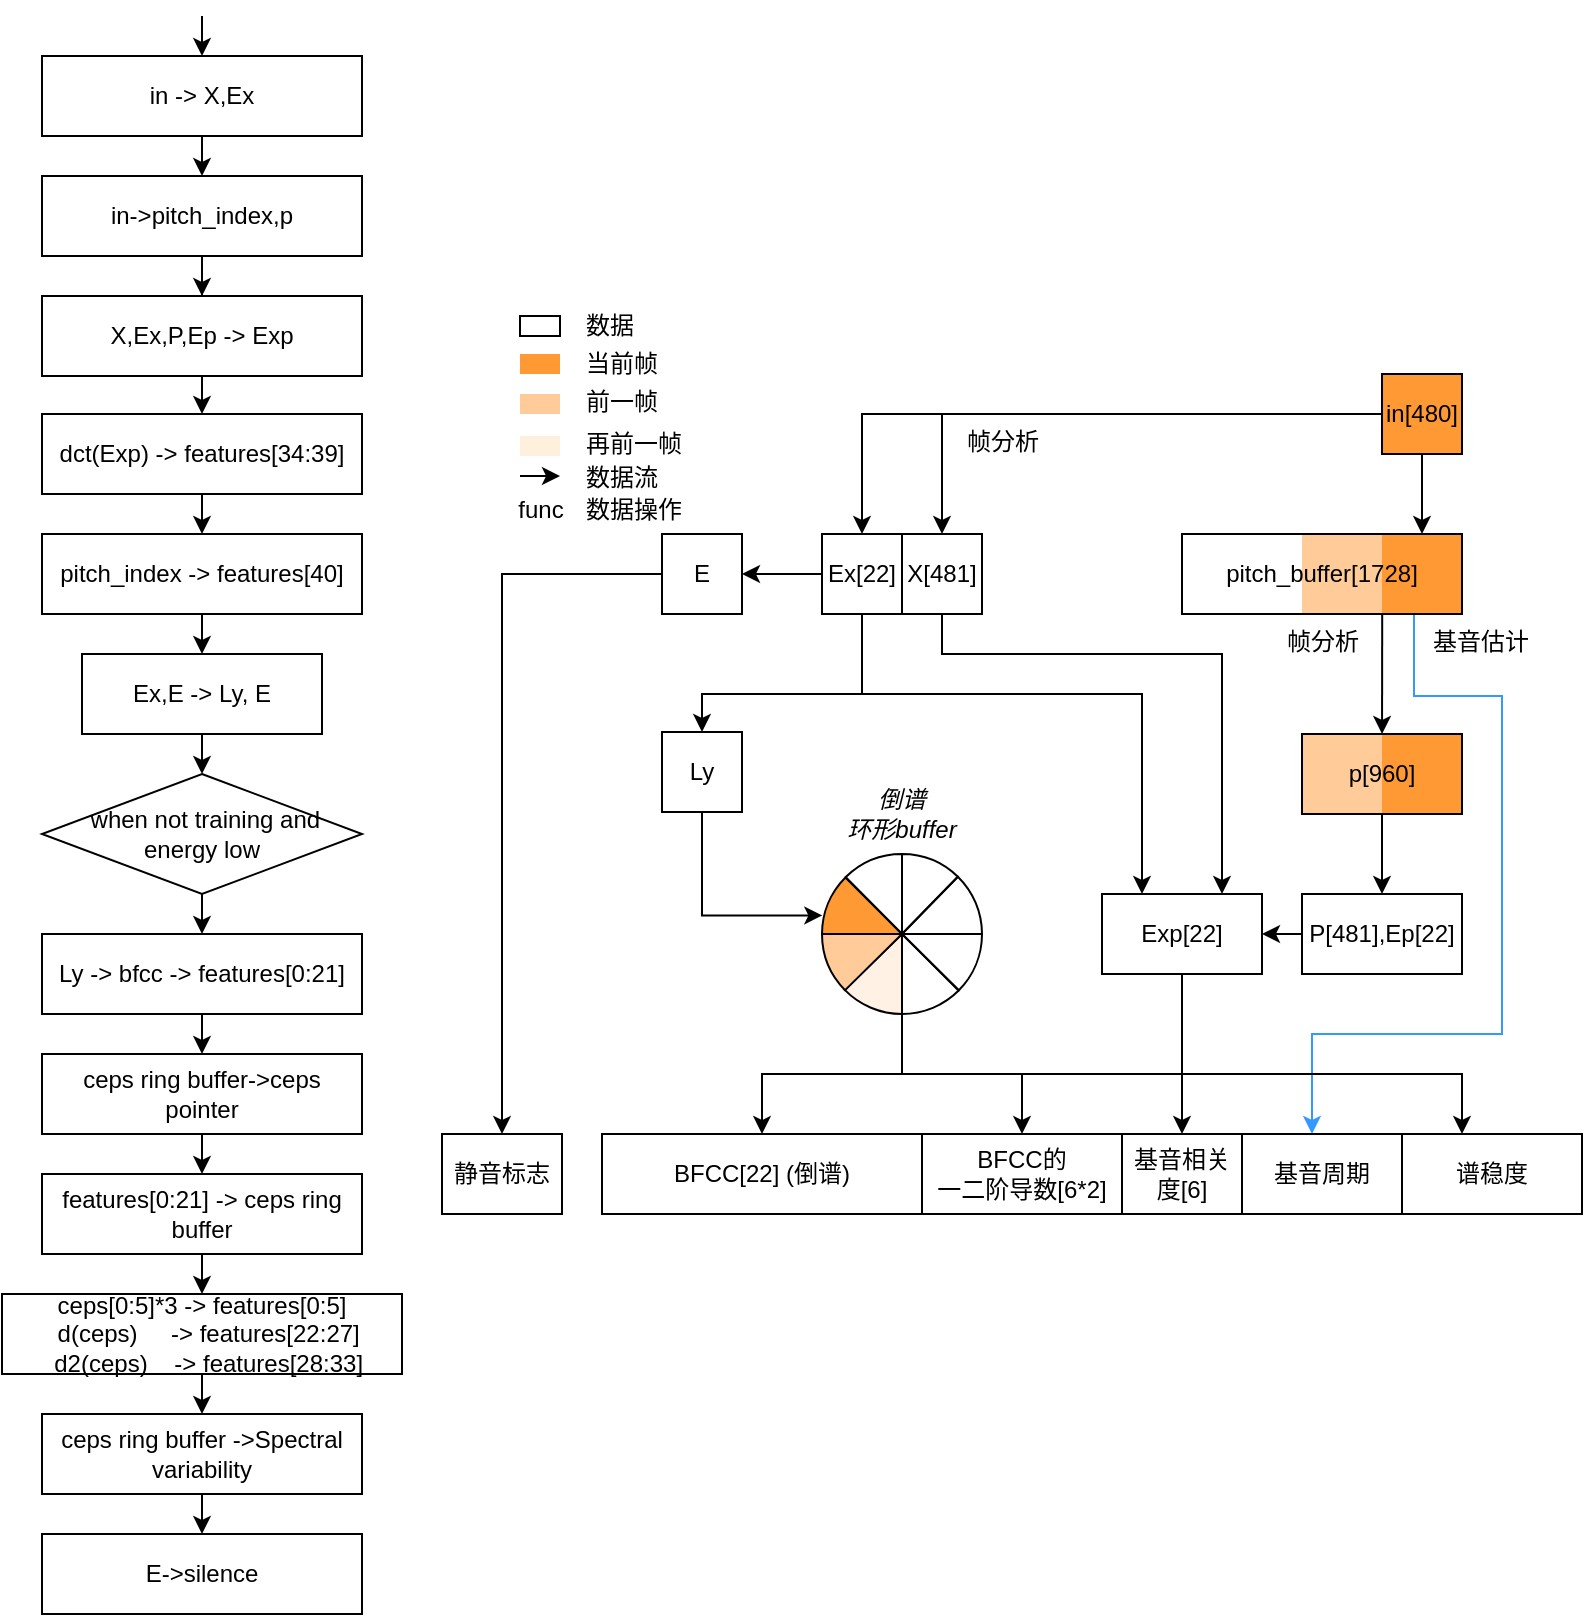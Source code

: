 <mxfile version="12.1.8" pages="1"><diagram id="JuMobeCfKfc7mFz4J1X-" name="Page-1"><mxGraphModel dx="1847" dy="668" grid="1" gridSize="10" guides="1" tooltips="1" connect="1" arrows="1" fold="1" page="1" pageScale="1" pageWidth="827" pageHeight="1169" math="0" shadow="0"><root><mxCell id="0"/><mxCell id="1" parent="0"/><mxCell id="VfAlEDcDo9MQH4ENQJ9P-28" value="" style="rounded=0;whiteSpace=wrap;html=1;fillColor=#FF9933;strokeColor=none;" parent="1" vertex="1"><mxGeometry x="710" y="600" width="40" height="40" as="geometry"/></mxCell><mxCell id="VfAlEDcDo9MQH4ENQJ9P-29" value="" style="rounded=0;whiteSpace=wrap;html=1;fillColor=#FFCC99;strokeColor=none;" parent="1" vertex="1"><mxGeometry x="670" y="600" width="40" height="40" as="geometry"/></mxCell><mxCell id="VfAlEDcDo9MQH4ENQJ9P-30" value="p[960]" style="rounded=0;whiteSpace=wrap;html=1;fillColor=none;" parent="1" vertex="1"><mxGeometry x="670" y="600" width="80" height="40" as="geometry"/></mxCell><mxCell id="VfAlEDcDo9MQH4ENQJ9P-1" style="edgeStyle=orthogonalEdgeStyle;rounded=0;orthogonalLoop=1;jettySize=auto;html=1;exitX=0.5;exitY=1;exitDx=0;exitDy=0;entryX=0.5;entryY=0;entryDx=0;entryDy=0;" parent="1" source="VfAlEDcDo9MQH4ENQJ9P-2" target="VfAlEDcDo9MQH4ENQJ9P-4" edge="1"><mxGeometry relative="1" as="geometry"/></mxCell><mxCell id="VfAlEDcDo9MQH4ENQJ9P-2" value="X,Ex,P,Ep -&amp;gt; Exp" style="rounded=0;whiteSpace=wrap;html=1;" parent="1" vertex="1"><mxGeometry x="40" y="381" width="160" height="40" as="geometry"/></mxCell><mxCell id="VfAlEDcDo9MQH4ENQJ9P-3" style="edgeStyle=orthogonalEdgeStyle;rounded=0;orthogonalLoop=1;jettySize=auto;html=1;exitX=0.5;exitY=1;exitDx=0;exitDy=0;entryX=0.5;entryY=0;entryDx=0;entryDy=0;" parent="1" source="VfAlEDcDo9MQH4ENQJ9P-4" target="VfAlEDcDo9MQH4ENQJ9P-6" edge="1"><mxGeometry relative="1" as="geometry"/></mxCell><mxCell id="VfAlEDcDo9MQH4ENQJ9P-4" value="dct(Exp) -&amp;gt; features[34:39]" style="rounded=0;whiteSpace=wrap;html=1;" parent="1" vertex="1"><mxGeometry x="40" y="440" width="160" height="40" as="geometry"/></mxCell><mxCell id="VfAlEDcDo9MQH4ENQJ9P-5" style="edgeStyle=orthogonalEdgeStyle;rounded=0;orthogonalLoop=1;jettySize=auto;html=1;exitX=0.5;exitY=1;exitDx=0;exitDy=0;entryX=0.5;entryY=0;entryDx=0;entryDy=0;" parent="1" source="VfAlEDcDo9MQH4ENQJ9P-6" target="VfAlEDcDo9MQH4ENQJ9P-46" edge="1"><mxGeometry relative="1" as="geometry"/></mxCell><mxCell id="VfAlEDcDo9MQH4ENQJ9P-6" value="pitch_index -&amp;gt; features[40]" style="rounded=0;whiteSpace=wrap;html=1;" parent="1" vertex="1"><mxGeometry x="40" y="500" width="160" height="40" as="geometry"/></mxCell><mxCell id="VfAlEDcDo9MQH4ENQJ9P-7" style="edgeStyle=orthogonalEdgeStyle;rounded=0;orthogonalLoop=1;jettySize=auto;html=1;exitX=0.5;exitY=1;exitDx=0;exitDy=0;entryX=0.5;entryY=0;entryDx=0;entryDy=0;" parent="1" source="VfAlEDcDo9MQH4ENQJ9P-8" target="VfAlEDcDo9MQH4ENQJ9P-10" edge="1"><mxGeometry relative="1" as="geometry"/></mxCell><mxCell id="VfAlEDcDo9MQH4ENQJ9P-8" value="&amp;nbsp;when not training and energy low" style="rhombus;whiteSpace=wrap;html=1;" parent="1" vertex="1"><mxGeometry x="40" y="620" width="160" height="60" as="geometry"/></mxCell><mxCell id="VfAlEDcDo9MQH4ENQJ9P-9" style="edgeStyle=orthogonalEdgeStyle;rounded=0;orthogonalLoop=1;jettySize=auto;html=1;exitX=0.5;exitY=1;exitDx=0;exitDy=0;entryX=0.5;entryY=0;entryDx=0;entryDy=0;" parent="1" source="VfAlEDcDo9MQH4ENQJ9P-10" target="VfAlEDcDo9MQH4ENQJ9P-12" edge="1"><mxGeometry relative="1" as="geometry"/></mxCell><mxCell id="VfAlEDcDo9MQH4ENQJ9P-10" value="Ly -&amp;gt; bfcc -&amp;gt; features[0:21]" style="rounded=0;whiteSpace=wrap;html=1;" parent="1" vertex="1"><mxGeometry x="40" y="700" width="160" height="40" as="geometry"/></mxCell><mxCell id="VfAlEDcDo9MQH4ENQJ9P-11" style="edgeStyle=orthogonalEdgeStyle;rounded=0;orthogonalLoop=1;jettySize=auto;html=1;exitX=0.5;exitY=1;exitDx=0;exitDy=0;entryX=0.5;entryY=0;entryDx=0;entryDy=0;" parent="1" source="VfAlEDcDo9MQH4ENQJ9P-12" target="VfAlEDcDo9MQH4ENQJ9P-14" edge="1"><mxGeometry relative="1" as="geometry"/></mxCell><mxCell id="VfAlEDcDo9MQH4ENQJ9P-12" value="ceps ring buffer-&amp;gt;ceps pointer" style="rounded=0;whiteSpace=wrap;html=1;" parent="1" vertex="1"><mxGeometry x="40" y="760" width="160" height="40" as="geometry"/></mxCell><mxCell id="VfAlEDcDo9MQH4ENQJ9P-13" style="edgeStyle=orthogonalEdgeStyle;rounded=0;orthogonalLoop=1;jettySize=auto;html=1;exitX=0.5;exitY=1;exitDx=0;exitDy=0;entryX=0.5;entryY=0;entryDx=0;entryDy=0;" parent="1" source="VfAlEDcDo9MQH4ENQJ9P-14" target="VfAlEDcDo9MQH4ENQJ9P-16" edge="1"><mxGeometry relative="1" as="geometry"/></mxCell><mxCell id="VfAlEDcDo9MQH4ENQJ9P-14" value="features[0:21] -&amp;gt; ceps ring buffer" style="rounded=0;whiteSpace=wrap;html=1;" parent="1" vertex="1"><mxGeometry x="40" y="820" width="160" height="40" as="geometry"/></mxCell><mxCell id="VfAlEDcDo9MQH4ENQJ9P-15" style="edgeStyle=orthogonalEdgeStyle;rounded=0;orthogonalLoop=1;jettySize=auto;html=1;exitX=0.5;exitY=1;exitDx=0;exitDy=0;entryX=0.5;entryY=0;entryDx=0;entryDy=0;" parent="1" source="VfAlEDcDo9MQH4ENQJ9P-16" target="VfAlEDcDo9MQH4ENQJ9P-18" edge="1"><mxGeometry relative="1" as="geometry"/></mxCell><mxCell id="VfAlEDcDo9MQH4ENQJ9P-16" value="&lt;div&gt;ceps[0:5]*3 -&amp;gt; features[0:5]&lt;/div&gt;&lt;div&gt;&amp;nbsp; d(ceps)&amp;nbsp; &amp;nbsp; &amp;nbsp;-&amp;gt; features[22:27]&lt;/div&gt;&lt;div&gt;&amp;nbsp; d2(ceps)&amp;nbsp; &amp;nbsp; -&amp;gt; features[28:33]&lt;/div&gt;" style="rounded=0;whiteSpace=wrap;html=1;" parent="1" vertex="1"><mxGeometry x="20" y="880" width="200" height="40" as="geometry"/></mxCell><mxCell id="VfAlEDcDo9MQH4ENQJ9P-17" style="edgeStyle=orthogonalEdgeStyle;rounded=0;orthogonalLoop=1;jettySize=auto;html=1;exitX=0.5;exitY=1;exitDx=0;exitDy=0;entryX=0.5;entryY=0;entryDx=0;entryDy=0;" parent="1" source="VfAlEDcDo9MQH4ENQJ9P-18" target="VfAlEDcDo9MQH4ENQJ9P-76" edge="1"><mxGeometry relative="1" as="geometry"/></mxCell><mxCell id="VfAlEDcDo9MQH4ENQJ9P-18" value="ceps ring buffer -&amp;gt;Spectral variability" style="rounded=0;whiteSpace=wrap;html=1;" parent="1" vertex="1"><mxGeometry x="40" y="940" width="160" height="40" as="geometry"/></mxCell><mxCell id="VfAlEDcDo9MQH4ENQJ9P-19" style="edgeStyle=orthogonalEdgeStyle;rounded=0;orthogonalLoop=1;jettySize=auto;html=1;exitX=0;exitY=0.5;exitDx=0;exitDy=0;entryX=0.5;entryY=0;entryDx=0;entryDy=0;" parent="1" source="VfAlEDcDo9MQH4ENQJ9P-22" target="VfAlEDcDo9MQH4ENQJ9P-57" edge="1"><mxGeometry relative="1" as="geometry"><Array as="points"><mxPoint x="450" y="440"/></Array></mxGeometry></mxCell><mxCell id="VfAlEDcDo9MQH4ENQJ9P-20" style="edgeStyle=orthogonalEdgeStyle;rounded=0;orthogonalLoop=1;jettySize=auto;html=1;exitX=0.5;exitY=1;exitDx=0;exitDy=0;" parent="1" source="VfAlEDcDo9MQH4ENQJ9P-22" target="VfAlEDcDo9MQH4ENQJ9P-33" edge="1"><mxGeometry relative="1" as="geometry"><Array as="points"/></mxGeometry></mxCell><mxCell id="VfAlEDcDo9MQH4ENQJ9P-21" style="edgeStyle=orthogonalEdgeStyle;rounded=0;orthogonalLoop=1;jettySize=auto;html=1;entryX=0.5;entryY=0;entryDx=0;entryDy=0;" parent="1" target="VfAlEDcDo9MQH4ENQJ9P-59" edge="1"><mxGeometry relative="1" as="geometry"><mxPoint x="490" y="440" as="sourcePoint"/><Array as="points"><mxPoint x="490" y="440"/></Array></mxGeometry></mxCell><mxCell id="VfAlEDcDo9MQH4ENQJ9P-22" value="in[480]" style="rounded=0;whiteSpace=wrap;html=1;fillColor=#FF9933;" parent="1" vertex="1"><mxGeometry x="710" y="420" width="40" height="40" as="geometry"/></mxCell><mxCell id="VfAlEDcDo9MQH4ENQJ9P-23" style="edgeStyle=orthogonalEdgeStyle;rounded=0;orthogonalLoop=1;jettySize=auto;html=1;entryX=0.25;entryY=0;entryDx=0;entryDy=0;" parent="1" target="VfAlEDcDo9MQH4ENQJ9P-40" edge="1"><mxGeometry relative="1" as="geometry"><mxPoint x="450" y="540" as="sourcePoint"/><Array as="points"><mxPoint x="450" y="580"/><mxPoint x="590" y="580"/></Array></mxGeometry></mxCell><mxCell id="VfAlEDcDo9MQH4ENQJ9P-24" value="帧分析" style="text;html=1;align=center;" parent="1" vertex="1"><mxGeometry x="490" y="440" width="60" height="30" as="geometry"/></mxCell><mxCell id="VfAlEDcDo9MQH4ENQJ9P-25" value="" style="endArrow=classic;html=1;exitX=0.715;exitY=0.996;exitDx=0;exitDy=0;exitPerimeter=0;" parent="1" source="VfAlEDcDo9MQH4ENQJ9P-35" target="VfAlEDcDo9MQH4ENQJ9P-30" edge="1"><mxGeometry width="50" height="50" relative="1" as="geometry"><mxPoint x="430" y="539" as="sourcePoint"/><mxPoint x="440" y="719" as="targetPoint"/></mxGeometry></mxCell><mxCell id="VfAlEDcDo9MQH4ENQJ9P-26" style="edgeStyle=orthogonalEdgeStyle;rounded=0;orthogonalLoop=1;jettySize=auto;html=1;strokeColor=#3399FF;" parent="1" source="VfAlEDcDo9MQH4ENQJ9P-35" target="VfAlEDcDo9MQH4ENQJ9P-73" edge="1"><mxGeometry relative="1" as="geometry"><Array as="points"><mxPoint x="726" y="581"/><mxPoint x="770" y="581"/><mxPoint x="770" y="750"/><mxPoint x="675" y="750"/></Array></mxGeometry></mxCell><mxCell id="VfAlEDcDo9MQH4ENQJ9P-36" style="edgeStyle=orthogonalEdgeStyle;rounded=0;orthogonalLoop=1;jettySize=auto;html=1;exitX=0;exitY=0.5;exitDx=0;exitDy=0;entryX=1;entryY=0.5;entryDx=0;entryDy=0;" parent="1" source="VfAlEDcDo9MQH4ENQJ9P-37" target="VfAlEDcDo9MQH4ENQJ9P-40" edge="1"><mxGeometry relative="1" as="geometry"/></mxCell><mxCell id="VfAlEDcDo9MQH4ENQJ9P-37" value="P[481],Ep[22]" style="rounded=0;whiteSpace=wrap;html=1;" parent="1" vertex="1"><mxGeometry x="670" y="680" width="80" height="40" as="geometry"/></mxCell><mxCell id="VfAlEDcDo9MQH4ENQJ9P-38" value="帧分析" style="text;html=1;align=center;" parent="1" vertex="1"><mxGeometry x="650" y="540" width="60" height="30" as="geometry"/></mxCell><mxCell id="VfAlEDcDo9MQH4ENQJ9P-39" style="edgeStyle=orthogonalEdgeStyle;rounded=0;orthogonalLoop=1;jettySize=auto;html=1;exitX=0.5;exitY=1;exitDx=0;exitDy=0;entryX=0.5;entryY=0;entryDx=0;entryDy=0;" parent="1" source="VfAlEDcDo9MQH4ENQJ9P-40" target="VfAlEDcDo9MQH4ENQJ9P-71" edge="1"><mxGeometry relative="1" as="geometry"><Array as="points"><mxPoint x="610" y="740"/><mxPoint x="610" y="740"/></Array></mxGeometry></mxCell><mxCell id="VfAlEDcDo9MQH4ENQJ9P-40" value="Exp[22]" style="rounded=0;whiteSpace=wrap;html=1;" parent="1" vertex="1"><mxGeometry x="570" y="680" width="80" height="40" as="geometry"/></mxCell><mxCell id="VfAlEDcDo9MQH4ENQJ9P-41" style="edgeStyle=orthogonalEdgeStyle;rounded=0;orthogonalLoop=1;jettySize=auto;html=1;exitX=0.5;exitY=1;exitDx=0;exitDy=0;entryX=0.5;entryY=0;entryDx=0;entryDy=0;" parent="1" source="VfAlEDcDo9MQH4ENQJ9P-42" target="VfAlEDcDo9MQH4ENQJ9P-44" edge="1"><mxGeometry relative="1" as="geometry"/></mxCell><mxCell id="VfAlEDcDo9MQH4ENQJ9P-42" value="in -&amp;gt; X,Ex" style="rounded=0;whiteSpace=wrap;html=1;" parent="1" vertex="1"><mxGeometry x="40" y="261" width="160" height="40" as="geometry"/></mxCell><mxCell id="VfAlEDcDo9MQH4ENQJ9P-43" style="edgeStyle=orthogonalEdgeStyle;rounded=0;orthogonalLoop=1;jettySize=auto;html=1;exitX=0.5;exitY=1;exitDx=0;exitDy=0;" parent="1" source="VfAlEDcDo9MQH4ENQJ9P-44" target="VfAlEDcDo9MQH4ENQJ9P-2" edge="1"><mxGeometry relative="1" as="geometry"/></mxCell><mxCell id="VfAlEDcDo9MQH4ENQJ9P-44" value="in-&amp;gt;pitch_index,p" style="rounded=0;whiteSpace=wrap;html=1;" parent="1" vertex="1"><mxGeometry x="40" y="321" width="160" height="40" as="geometry"/></mxCell><mxCell id="VfAlEDcDo9MQH4ENQJ9P-45" style="edgeStyle=orthogonalEdgeStyle;rounded=0;orthogonalLoop=1;jettySize=auto;html=1;exitX=0.5;exitY=1;exitDx=0;exitDy=0;entryX=0.5;entryY=0;entryDx=0;entryDy=0;" parent="1" source="VfAlEDcDo9MQH4ENQJ9P-46" target="VfAlEDcDo9MQH4ENQJ9P-8" edge="1"><mxGeometry relative="1" as="geometry"/></mxCell><mxCell id="VfAlEDcDo9MQH4ENQJ9P-46" value="Ex,E -&amp;gt; Ly, E" style="rounded=0;whiteSpace=wrap;html=1;fillColor=none;" parent="1" vertex="1"><mxGeometry x="60" y="560" width="120" height="40" as="geometry"/></mxCell><mxCell id="VfAlEDcDo9MQH4ENQJ9P-47" style="edgeStyle=orthogonalEdgeStyle;rounded=0;orthogonalLoop=1;jettySize=auto;html=1;" parent="1" source="VfAlEDcDo9MQH4ENQJ9P-48" target="VfAlEDcDo9MQH4ENQJ9P-75" edge="1"><mxGeometry relative="1" as="geometry"/></mxCell><mxCell id="VfAlEDcDo9MQH4ENQJ9P-48" value="E" style="rounded=0;whiteSpace=wrap;html=1;fillColor=none;" parent="1" vertex="1"><mxGeometry x="350" y="500" width="40" height="40" as="geometry"/></mxCell><mxCell id="VfAlEDcDo9MQH4ENQJ9P-49" style="edgeStyle=orthogonalEdgeStyle;rounded=0;orthogonalLoop=1;jettySize=auto;html=1;exitX=0.5;exitY=1;exitDx=0;exitDy=0;entryX=0.002;entryY=0.384;entryDx=0;entryDy=0;entryPerimeter=0;" parent="1" source="VfAlEDcDo9MQH4ENQJ9P-50" target="VfAlEDcDo9MQH4ENQJ9P-61" edge="1"><mxGeometry relative="1" as="geometry"/></mxCell><mxCell id="VfAlEDcDo9MQH4ENQJ9P-50" value="Ly" style="rounded=0;whiteSpace=wrap;html=1;fillColor=none;" parent="1" vertex="1"><mxGeometry x="350" y="599" width="40" height="40" as="geometry"/></mxCell><mxCell id="VfAlEDcDo9MQH4ENQJ9P-51" value="" style="rounded=0;whiteSpace=wrap;html=1;fillColor=none;" parent="1" vertex="1"><mxGeometry x="320" y="800" width="490" height="40" as="geometry"/></mxCell><mxCell id="VfAlEDcDo9MQH4ENQJ9P-52" value="BFCC[22] (倒谱)" style="rounded=0;whiteSpace=wrap;html=1;fillColor=none;" parent="1" vertex="1"><mxGeometry x="320" y="800" width="160" height="40" as="geometry"/></mxCell><mxCell id="VfAlEDcDo9MQH4ENQJ9P-53" value="BFCC的&lt;br&gt;一二阶导数[6*2]" style="rounded=0;whiteSpace=wrap;html=1;fillColor=none;" parent="1" vertex="1"><mxGeometry x="480" y="800" width="100" height="40" as="geometry"/></mxCell><mxCell id="VfAlEDcDo9MQH4ENQJ9P-54" style="edgeStyle=orthogonalEdgeStyle;rounded=0;orthogonalLoop=1;jettySize=auto;html=1;exitX=0.5;exitY=1;exitDx=0;exitDy=0;" parent="1" source="VfAlEDcDo9MQH4ENQJ9P-30" target="VfAlEDcDo9MQH4ENQJ9P-37" edge="1"><mxGeometry relative="1" as="geometry"/></mxCell><mxCell id="VfAlEDcDo9MQH4ENQJ9P-55" style="edgeStyle=orthogonalEdgeStyle;rounded=0;orthogonalLoop=1;jettySize=auto;html=1;exitX=0.5;exitY=1;exitDx=0;exitDy=0;entryX=0.5;entryY=0;entryDx=0;entryDy=0;" parent="1" source="VfAlEDcDo9MQH4ENQJ9P-57" target="VfAlEDcDo9MQH4ENQJ9P-50" edge="1"><mxGeometry relative="1" as="geometry"><Array as="points"><mxPoint x="450" y="580"/><mxPoint x="370" y="580"/></Array></mxGeometry></mxCell><mxCell id="VfAlEDcDo9MQH4ENQJ9P-56" style="edgeStyle=orthogonalEdgeStyle;rounded=0;orthogonalLoop=1;jettySize=auto;html=1;exitX=0;exitY=0.5;exitDx=0;exitDy=0;entryX=1;entryY=0.5;entryDx=0;entryDy=0;" parent="1" source="VfAlEDcDo9MQH4ENQJ9P-57" target="VfAlEDcDo9MQH4ENQJ9P-48" edge="1"><mxGeometry relative="1" as="geometry"/></mxCell><mxCell id="VfAlEDcDo9MQH4ENQJ9P-57" value="Ex[22]" style="rounded=0;whiteSpace=wrap;html=1;" parent="1" vertex="1"><mxGeometry x="430" y="500" width="40" height="40" as="geometry"/></mxCell><mxCell id="VfAlEDcDo9MQH4ENQJ9P-58" style="edgeStyle=orthogonalEdgeStyle;rounded=0;orthogonalLoop=1;jettySize=auto;html=1;exitX=0.5;exitY=1;exitDx=0;exitDy=0;entryX=0.75;entryY=0;entryDx=0;entryDy=0;" parent="1" source="VfAlEDcDo9MQH4ENQJ9P-59" target="VfAlEDcDo9MQH4ENQJ9P-40" edge="1"><mxGeometry relative="1" as="geometry"><Array as="points"><mxPoint x="490" y="560"/><mxPoint x="630" y="560"/></Array></mxGeometry></mxCell><mxCell id="VfAlEDcDo9MQH4ENQJ9P-59" value="X[481]" style="rounded=0;whiteSpace=wrap;html=1;" parent="1" vertex="1"><mxGeometry x="470" y="500" width="40" height="40" as="geometry"/></mxCell><mxCell id="VfAlEDcDo9MQH4ENQJ9P-60" style="edgeStyle=orthogonalEdgeStyle;rounded=0;orthogonalLoop=1;jettySize=auto;html=1;" parent="1" source="VfAlEDcDo9MQH4ENQJ9P-61" target="VfAlEDcDo9MQH4ENQJ9P-52" edge="1"><mxGeometry relative="1" as="geometry"/></mxCell><mxCell id="VfAlEDcDo9MQH4ENQJ9P-61" value="" style="verticalLabelPosition=bottom;verticalAlign=top;html=1;shape=mxgraph.basic.pie;startAngle=0.75;endAngle=0.875;fillColor=#FF9933;" parent="1" vertex="1"><mxGeometry x="430" y="660" width="80" height="80" as="geometry"/></mxCell><mxCell id="VfAlEDcDo9MQH4ENQJ9P-62" value="" style="verticalLabelPosition=bottom;verticalAlign=top;html=1;shape=mxgraph.basic.pie;startAngle=0.876;endAngle=0;fillColor=none;" parent="1" vertex="1"><mxGeometry x="430" y="660" width="80" height="80" as="geometry"/></mxCell><mxCell id="VfAlEDcDo9MQH4ENQJ9P-63" value="" style="verticalLabelPosition=bottom;verticalAlign=top;html=1;shape=mxgraph.basic.pie;startAngle=0.5;endAngle=0.627;fillColor=#FFF1E3;" parent="1" vertex="1"><mxGeometry x="430" y="660" width="80" height="80" as="geometry"/></mxCell><mxCell id="VfAlEDcDo9MQH4ENQJ9P-64" value="" style="verticalLabelPosition=bottom;verticalAlign=top;html=1;shape=mxgraph.basic.pie;startAngle=0.626;endAngle=0.75;fillColor=#FFCC99;" parent="1" vertex="1"><mxGeometry x="430" y="660" width="80" height="80" as="geometry"/></mxCell><mxCell id="VfAlEDcDo9MQH4ENQJ9P-65" value="" style="verticalLabelPosition=bottom;verticalAlign=top;html=1;shape=mxgraph.basic.pie;startAngle=0;endAngle=0.123;fillColor=none;" parent="1" vertex="1"><mxGeometry x="430" y="660" width="80" height="80" as="geometry"/></mxCell><mxCell id="VfAlEDcDo9MQH4ENQJ9P-66" value="" style="verticalLabelPosition=bottom;verticalAlign=top;html=1;shape=mxgraph.basic.pie;startAngle=0.123;endAngle=0.25;fillColor=none;" parent="1" vertex="1"><mxGeometry x="430" y="660" width="80" height="80" as="geometry"/></mxCell><mxCell id="VfAlEDcDo9MQH4ENQJ9P-67" value="" style="verticalLabelPosition=bottom;verticalAlign=top;html=1;shape=mxgraph.basic.pie;startAngle=0.25;endAngle=0.375;fillColor=none;" parent="1" vertex="1"><mxGeometry x="430" y="660" width="80" height="80" as="geometry"/></mxCell><mxCell id="VfAlEDcDo9MQH4ENQJ9P-68" style="edgeStyle=orthogonalEdgeStyle;rounded=0;orthogonalLoop=1;jettySize=auto;html=1;entryX=0.5;entryY=0;entryDx=0;entryDy=0;" parent="1" source="VfAlEDcDo9MQH4ENQJ9P-70" target="VfAlEDcDo9MQH4ENQJ9P-53" edge="1"><mxGeometry relative="1" as="geometry"/></mxCell><mxCell id="VfAlEDcDo9MQH4ENQJ9P-69" style="edgeStyle=orthogonalEdgeStyle;rounded=0;orthogonalLoop=1;jettySize=auto;html=1;" parent="1" source="VfAlEDcDo9MQH4ENQJ9P-70" target="VfAlEDcDo9MQH4ENQJ9P-74" edge="1"><mxGeometry relative="1" as="geometry"><Array as="points"><mxPoint x="470" y="770"/><mxPoint x="750" y="770"/></Array></mxGeometry></mxCell><mxCell id="VfAlEDcDo9MQH4ENQJ9P-70" value="" style="verticalLabelPosition=bottom;verticalAlign=top;html=1;shape=mxgraph.basic.pie;startAngle=0.374;endAngle=0.5;fillColor=none;" parent="1" vertex="1"><mxGeometry x="430" y="660" width="80" height="80" as="geometry"/></mxCell><mxCell id="VfAlEDcDo9MQH4ENQJ9P-71" value="基音相关度[6]" style="rounded=0;whiteSpace=wrap;html=1;fillColor=none;" parent="1" vertex="1"><mxGeometry x="580" y="800" width="60" height="40" as="geometry"/></mxCell><mxCell id="VfAlEDcDo9MQH4ENQJ9P-72" value="倒谱&lt;br&gt;环形buffer" style="text;html=1;strokeColor=none;fillColor=none;align=center;verticalAlign=middle;whiteSpace=wrap;rounded=0;fontStyle=2" parent="1" vertex="1"><mxGeometry x="440" y="630" width="60" height="20" as="geometry"/></mxCell><mxCell id="VfAlEDcDo9MQH4ENQJ9P-73" value="基音周期" style="rounded=0;whiteSpace=wrap;html=1;fillColor=none;" parent="1" vertex="1"><mxGeometry x="640" y="800" width="80" height="40" as="geometry"/></mxCell><mxCell id="VfAlEDcDo9MQH4ENQJ9P-74" value="谱稳度" style="rounded=0;whiteSpace=wrap;html=1;fillColor=none;" parent="1" vertex="1"><mxGeometry x="720" y="800" width="90" height="40" as="geometry"/></mxCell><mxCell id="VfAlEDcDo9MQH4ENQJ9P-75" value="静音标志" style="rounded=0;whiteSpace=wrap;html=1;fillColor=none;" parent="1" vertex="1"><mxGeometry x="240" y="800" width="60" height="40" as="geometry"/></mxCell><mxCell id="VfAlEDcDo9MQH4ENQJ9P-76" value="E-&amp;gt;silence" style="rounded=0;whiteSpace=wrap;html=1;fillColor=none;" parent="1" vertex="1"><mxGeometry x="40" y="1000" width="160" height="40" as="geometry"/></mxCell><mxCell id="VfAlEDcDo9MQH4ENQJ9P-77" value="" style="endArrow=classic;html=1;" parent="1" target="VfAlEDcDo9MQH4ENQJ9P-42" edge="1"><mxGeometry width="50" height="50" relative="1" as="geometry"><mxPoint x="120" y="241" as="sourcePoint"/><mxPoint x="70" y="1061" as="targetPoint"/></mxGeometry></mxCell><mxCell id="VfAlEDcDo9MQH4ENQJ9P-33" value="" style="rounded=0;whiteSpace=wrap;html=1;fillColor=#FF9933;strokeColor=none;" parent="1" vertex="1"><mxGeometry x="710" y="500" width="40" height="40" as="geometry"/></mxCell><mxCell id="VfAlEDcDo9MQH4ENQJ9P-34" value="" style="rounded=0;whiteSpace=wrap;html=1;fillColor=#FFCC99;strokeColor=none;" parent="1" vertex="1"><mxGeometry x="670" y="500" width="40" height="40" as="geometry"/></mxCell><mxCell id="VfAlEDcDo9MQH4ENQJ9P-35" value="pitch_buffer[1728]" style="rounded=0;whiteSpace=wrap;html=1;fillColor=none;" parent="1" vertex="1"><mxGeometry x="610" y="500" width="140" height="40" as="geometry"/></mxCell><mxCell id="OWLsYzCZL3F1zvyIYfiH-1" value="" style="rounded=0;whiteSpace=wrap;html=1;fillColor=none;" vertex="1" parent="1"><mxGeometry x="279" y="391" width="20" height="10" as="geometry"/></mxCell><mxCell id="OWLsYzCZL3F1zvyIYfiH-2" style="edgeStyle=orthogonalEdgeStyle;rounded=0;orthogonalLoop=1;jettySize=auto;html=1;" edge="1" parent="1"><mxGeometry relative="1" as="geometry"><mxPoint x="279" y="471" as="sourcePoint"/><mxPoint x="299" y="471" as="targetPoint"/></mxGeometry></mxCell><mxCell id="OWLsYzCZL3F1zvyIYfiH-3" value="" style="rounded=0;whiteSpace=wrap;html=1;fillColor=#FFCC99;strokeColor=none;" vertex="1" parent="1"><mxGeometry x="279" y="430" width="20" height="10" as="geometry"/></mxCell><mxCell id="OWLsYzCZL3F1zvyIYfiH-4" value="" style="rounded=0;whiteSpace=wrap;html=1;fillColor=#FF9933;strokeColor=none;" vertex="1" parent="1"><mxGeometry x="279" y="410" width="20" height="10" as="geometry"/></mxCell><mxCell id="OWLsYzCZL3F1zvyIYfiH-6" value="" style="rounded=0;whiteSpace=wrap;html=1;fillColor=#FFF0DE;strokeColor=none;" vertex="1" parent="1"><mxGeometry x="279" y="451" width="20" height="10" as="geometry"/></mxCell><mxCell id="OWLsYzCZL3F1zvyIYfiH-7" value="func" style="text;html=1;align=center;" vertex="1" parent="1"><mxGeometry x="279" y="474" width="20" height="6" as="geometry"/></mxCell><mxCell id="OWLsYzCZL3F1zvyIYfiH-8" value="数据" style="text;html=1;align=left;" vertex="1" parent="1"><mxGeometry x="310" y="382" width="60" height="19" as="geometry"/></mxCell><mxCell id="OWLsYzCZL3F1zvyIYfiH-9" value="当前帧" style="text;html=1;align=left;" vertex="1" parent="1"><mxGeometry x="310" y="400.5" width="60" height="19" as="geometry"/></mxCell><mxCell id="OWLsYzCZL3F1zvyIYfiH-10" value="前一帧" style="text;html=1;align=left;" vertex="1" parent="1"><mxGeometry x="310" y="420" width="60" height="19" as="geometry"/></mxCell><mxCell id="OWLsYzCZL3F1zvyIYfiH-11" value="再前一帧" style="text;html=1;align=left;" vertex="1" parent="1"><mxGeometry x="310" y="441" width="60" height="19" as="geometry"/></mxCell><mxCell id="OWLsYzCZL3F1zvyIYfiH-12" value="数据流&lt;br&gt;" style="text;html=1;align=left;" vertex="1" parent="1"><mxGeometry x="310" y="458" width="60" height="19" as="geometry"/></mxCell><mxCell id="OWLsYzCZL3F1zvyIYfiH-13" value="数据操作" style="text;html=1;align=left;" vertex="1" parent="1"><mxGeometry x="310" y="474" width="60" height="19" as="geometry"/></mxCell><mxCell id="OWLsYzCZL3F1zvyIYfiH-14" value="基音估计" style="text;html=1;align=center;" vertex="1" parent="1"><mxGeometry x="729" y="540" width="60" height="30" as="geometry"/></mxCell></root></mxGraphModel></diagram></mxfile>